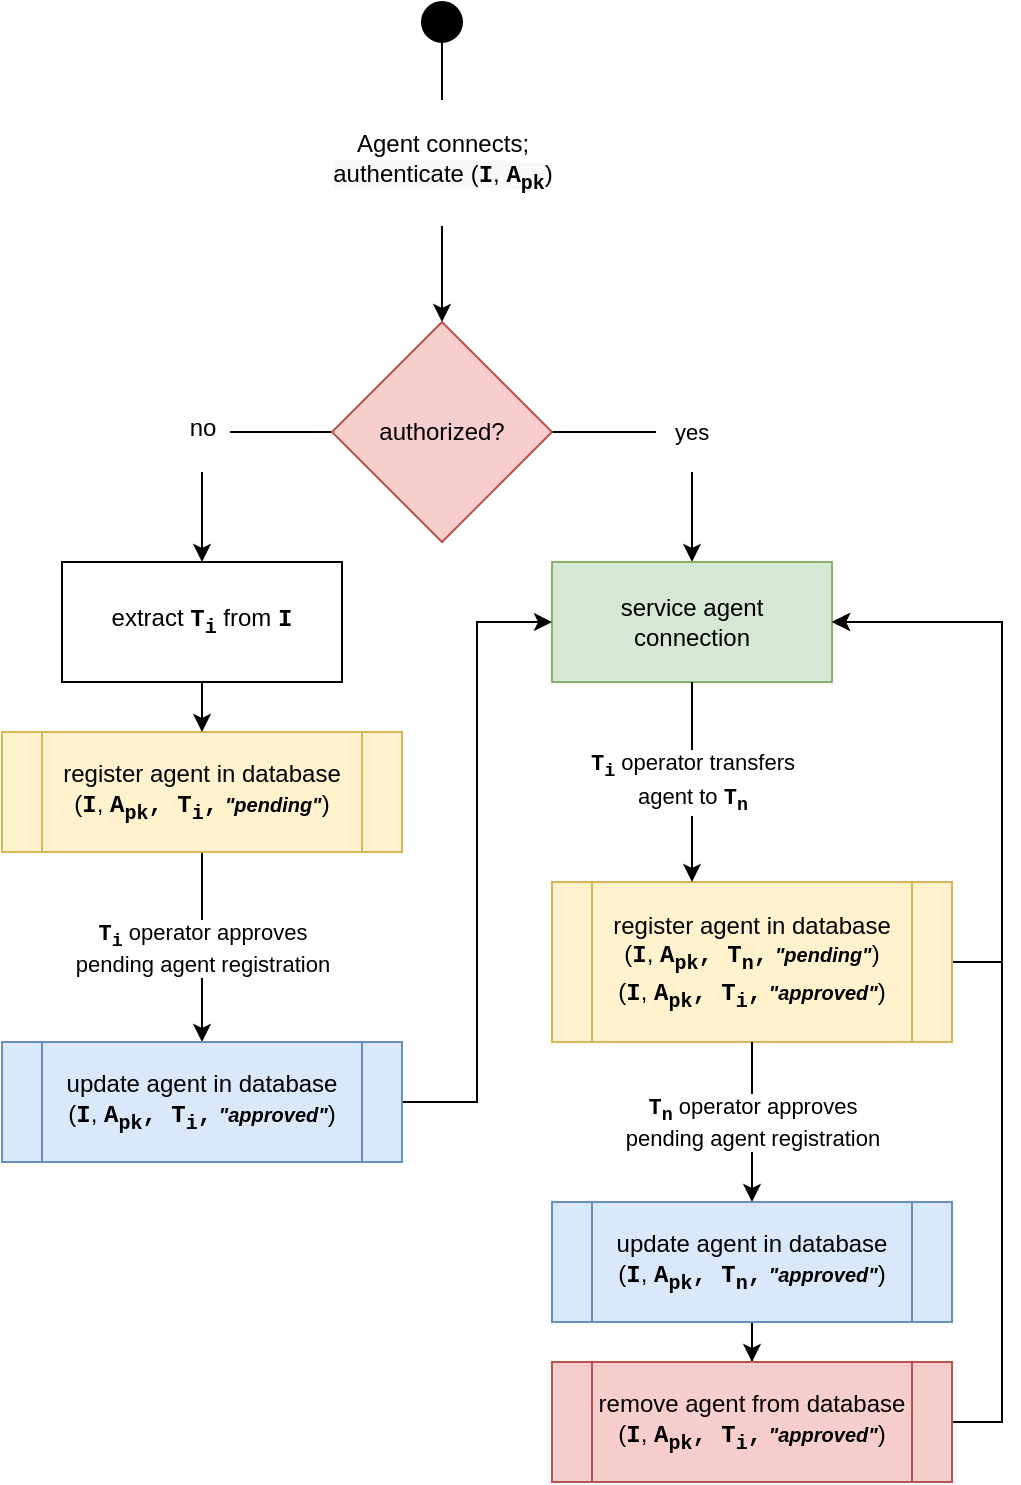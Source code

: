 <mxfile version="11.1.4" type="device"><diagram id="H2xgTL-kaANEap_kykWA" name="Page-1"><mxGraphModel dx="444" dy="291" grid="1" gridSize="10" guides="1" tooltips="1" connect="1" arrows="1" fold="1" page="1" pageScale="1" pageWidth="850" pageHeight="1100" math="0" shadow="0"><root><mxCell id="0"/><mxCell id="1" parent="0"/><mxCell id="RhyzZSDZ_TVmam1bSXrr-63" style="edgeStyle=orthogonalEdgeStyle;rounded=0;orthogonalLoop=1;jettySize=auto;html=1;entryX=0.5;entryY=0;entryDx=0;entryDy=0;" edge="1" parent="1" source="RhyzZSDZ_TVmam1bSXrr-67" target="RhyzZSDZ_TVmam1bSXrr-62"><mxGeometry relative="1" as="geometry"><mxPoint x="460" y="100" as="sourcePoint"/></mxGeometry></mxCell><mxCell id="RhyzZSDZ_TVmam1bSXrr-64" value="&lt;br&gt;Agent connects;&lt;br&gt;&lt;span style=&quot;background-color: rgb(248 , 249 , 250)&quot;&gt;authenticate (&lt;/span&gt;&lt;b style=&quot;background-color: rgb(248 , 249 , 250)&quot;&gt;&lt;font face=&quot;Courier New&quot;&gt;I&lt;/font&gt;&lt;/b&gt;&lt;span style=&quot;background-color: rgb(248 , 249 , 250)&quot;&gt;,&amp;nbsp;&lt;/span&gt;&lt;font face=&quot;Courier New&quot; style=&quot;background-color: rgb(248 , 249 , 250)&quot;&gt;&lt;b&gt;A&lt;sub&gt;pk&lt;/sub&gt;&lt;/b&gt;&lt;/font&gt;&lt;span style=&quot;background-color: rgb(248 , 249 , 250)&quot;&gt;)&lt;br&gt;&lt;br&gt;&lt;/span&gt;" style="text;html=1;resizable=0;points=[];align=center;verticalAlign=middle;labelBackgroundColor=#ffffff;spacing=6;spacingTop=0;labelBorderColor=#FFFFFF;" vertex="1" connectable="0" parent="RhyzZSDZ_TVmam1bSXrr-63"><mxGeometry x="-0.309" relative="1" as="geometry"><mxPoint y="11.5" as="offset"/></mxGeometry></mxCell><mxCell id="RhyzZSDZ_TVmam1bSXrr-70" style="edgeStyle=orthogonalEdgeStyle;rounded=0;orthogonalLoop=1;jettySize=auto;html=1;" edge="1" parent="1" source="RhyzZSDZ_TVmam1bSXrr-62" target="RhyzZSDZ_TVmam1bSXrr-68"><mxGeometry relative="1" as="geometry"><Array as="points"><mxPoint x="340" y="295"/></Array></mxGeometry></mxCell><mxCell id="RhyzZSDZ_TVmam1bSXrr-71" value="&amp;nbsp; no&amp;nbsp;&amp;nbsp;&lt;br&gt;&amp;nbsp;&amp;nbsp;" style="text;html=1;resizable=0;points=[];align=center;verticalAlign=middle;labelBackgroundColor=#ffffff;" vertex="1" connectable="0" parent="RhyzZSDZ_TVmam1bSXrr-70"><mxGeometry x="-0.009" y="-2" relative="1" as="geometry"><mxPoint x="-1" y="7" as="offset"/></mxGeometry></mxCell><mxCell id="RhyzZSDZ_TVmam1bSXrr-73" value="&lt;br&gt;&amp;nbsp; &amp;nbsp;yes&lt;br&gt;&amp;nbsp;" style="edgeStyle=orthogonalEdgeStyle;rounded=0;orthogonalLoop=1;jettySize=auto;html=1;exitX=1;exitY=0.5;exitDx=0;exitDy=0;" edge="1" parent="1" source="RhyzZSDZ_TVmam1bSXrr-62" target="RhyzZSDZ_TVmam1bSXrr-72"><mxGeometry x="-0.037" relative="1" as="geometry"><mxPoint as="offset"/></mxGeometry></mxCell><mxCell id="RhyzZSDZ_TVmam1bSXrr-62" value="authorized?" style="rhombus;whiteSpace=wrap;html=1;fillColor=#f8cecc;strokeColor=#b85450;" vertex="1" parent="1"><mxGeometry x="405" y="240" width="110" height="110" as="geometry"/></mxCell><mxCell id="RhyzZSDZ_TVmam1bSXrr-75" value="&lt;b&gt;&lt;font face=&quot;Courier New&quot;&gt;T&lt;sub&gt;i&lt;/sub&gt;&lt;/font&gt;&lt;/b&gt; operator approves&lt;br&gt;pending agent registration" style="edgeStyle=orthogonalEdgeStyle;rounded=0;orthogonalLoop=1;jettySize=auto;html=1;exitX=0.5;exitY=1;exitDx=0;exitDy=0;" edge="1" parent="1" source="RhyzZSDZ_TVmam1bSXrr-66" target="RhyzZSDZ_TVmam1bSXrr-74"><mxGeometry relative="1" as="geometry"/></mxCell><mxCell id="RhyzZSDZ_TVmam1bSXrr-66" value="register agent in database&lt;br&gt;(&lt;b style=&quot;white-space: nowrap&quot;&gt;&lt;font face=&quot;Courier New&quot;&gt;I&lt;/font&gt;&lt;/b&gt;&lt;span style=&quot;white-space: nowrap&quot;&gt;,&amp;nbsp;&lt;/span&gt;&lt;font face=&quot;Courier New&quot; style=&quot;white-space: nowrap&quot;&gt;&lt;b&gt;A&lt;sub&gt;pk&lt;/sub&gt;, T&lt;sub&gt;i&lt;/sub&gt;,&lt;/b&gt;&lt;/font&gt;&amp;nbsp;&lt;i&gt;&lt;b&gt;&lt;font style=&quot;font-size: 10px&quot;&gt;&quot;pending&quot;&lt;/font&gt;&lt;/b&gt;&lt;/i&gt;)" style="shape=process;whiteSpace=wrap;html=1;backgroundOutline=1;fillColor=#fff2cc;strokeColor=#d6b656;" vertex="1" parent="1"><mxGeometry x="240" y="445" width="200" height="60" as="geometry"/></mxCell><mxCell id="RhyzZSDZ_TVmam1bSXrr-67" value="" style="ellipse;whiteSpace=wrap;html=1;aspect=fixed;fillColor=#000000;" vertex="1" parent="1"><mxGeometry x="450" y="80" width="20" height="20" as="geometry"/></mxCell><mxCell id="RhyzZSDZ_TVmam1bSXrr-69" style="edgeStyle=orthogonalEdgeStyle;rounded=0;orthogonalLoop=1;jettySize=auto;html=1;" edge="1" parent="1" source="RhyzZSDZ_TVmam1bSXrr-68" target="RhyzZSDZ_TVmam1bSXrr-66"><mxGeometry relative="1" as="geometry"/></mxCell><mxCell id="RhyzZSDZ_TVmam1bSXrr-68" value="extract &lt;b&gt;&lt;font face=&quot;Courier New&quot;&gt;T&lt;sub&gt;i&lt;/sub&gt;&lt;/font&gt;&lt;/b&gt; from &lt;b&gt;&lt;font face=&quot;Courier New&quot;&gt;I&lt;/font&gt;&lt;/b&gt;" style="rounded=0;whiteSpace=wrap;html=1;" vertex="1" parent="1"><mxGeometry x="270" y="360" width="140" height="60" as="geometry"/></mxCell><mxCell id="RhyzZSDZ_TVmam1bSXrr-72" value="service agent&lt;br&gt;connection" style="rounded=0;whiteSpace=wrap;html=1;fillColor=#d5e8d4;strokeColor=#82b366;" vertex="1" parent="1"><mxGeometry x="515" y="360" width="140" height="60" as="geometry"/></mxCell><mxCell id="RhyzZSDZ_TVmam1bSXrr-76" style="edgeStyle=orthogonalEdgeStyle;rounded=0;orthogonalLoop=1;jettySize=auto;html=1;exitX=1;exitY=0.5;exitDx=0;exitDy=0;entryX=0;entryY=0.5;entryDx=0;entryDy=0;" edge="1" parent="1" source="RhyzZSDZ_TVmam1bSXrr-74" target="RhyzZSDZ_TVmam1bSXrr-72"><mxGeometry relative="1" as="geometry"/></mxCell><mxCell id="RhyzZSDZ_TVmam1bSXrr-74" value="update agent in database&lt;br&gt;(&lt;b style=&quot;white-space: nowrap&quot;&gt;&lt;font face=&quot;Courier New&quot;&gt;I&lt;/font&gt;&lt;/b&gt;&lt;span style=&quot;white-space: nowrap&quot;&gt;,&amp;nbsp;&lt;/span&gt;&lt;font face=&quot;Courier New&quot; style=&quot;white-space: nowrap&quot;&gt;&lt;b&gt;A&lt;sub&gt;pk&lt;/sub&gt;, T&lt;sub&gt;i&lt;/sub&gt;,&lt;/b&gt;&lt;/font&gt;&amp;nbsp;&lt;i&gt;&lt;b&gt;&lt;font style=&quot;font-size: 10px&quot;&gt;&quot;approved&quot;&lt;/font&gt;&lt;/b&gt;&lt;/i&gt;)" style="shape=process;whiteSpace=wrap;html=1;backgroundOutline=1;fillColor=#dae8fc;strokeColor=#6c8ebf;" vertex="1" parent="1"><mxGeometry x="240" y="600" width="200" height="60" as="geometry"/></mxCell><mxCell id="RhyzZSDZ_TVmam1bSXrr-79" style="edgeStyle=orthogonalEdgeStyle;rounded=0;orthogonalLoop=1;jettySize=auto;html=1;exitX=1;exitY=0.5;exitDx=0;exitDy=0;entryX=1;entryY=0.5;entryDx=0;entryDy=0;" edge="1" parent="1" source="RhyzZSDZ_TVmam1bSXrr-77" target="RhyzZSDZ_TVmam1bSXrr-72"><mxGeometry relative="1" as="geometry"><Array as="points"><mxPoint x="740" y="560"/><mxPoint x="740" y="390"/></Array></mxGeometry></mxCell><mxCell id="RhyzZSDZ_TVmam1bSXrr-77" value="register agent in database&lt;br&gt;(&lt;b style=&quot;white-space: nowrap&quot;&gt;&lt;font face=&quot;Courier New&quot;&gt;I&lt;/font&gt;&lt;/b&gt;&lt;span style=&quot;white-space: nowrap&quot;&gt;,&amp;nbsp;&lt;/span&gt;&lt;font face=&quot;Courier New&quot; style=&quot;white-space: nowrap&quot;&gt;&lt;b&gt;A&lt;sub&gt;pk&lt;/sub&gt;, T&lt;sub&gt;n&lt;/sub&gt;,&lt;/b&gt;&lt;/font&gt;&amp;nbsp;&lt;i&gt;&lt;b&gt;&lt;font style=&quot;font-size: 10px&quot;&gt;&quot;pending&quot;&lt;/font&gt;&lt;/b&gt;&lt;/i&gt;)&lt;br&gt;(&lt;b style=&quot;white-space: nowrap&quot;&gt;&lt;font face=&quot;Courier New&quot;&gt;I&lt;/font&gt;&lt;/b&gt;&lt;span style=&quot;white-space: nowrap&quot;&gt;,&amp;nbsp;&lt;/span&gt;&lt;font face=&quot;Courier New&quot; style=&quot;white-space: nowrap&quot;&gt;&lt;b&gt;A&lt;sub&gt;pk&lt;/sub&gt;, T&lt;sub&gt;i&lt;/sub&gt;,&lt;/b&gt;&lt;/font&gt;&amp;nbsp;&lt;i&gt;&lt;b&gt;&lt;font style=&quot;font-size: 10px&quot;&gt;&quot;approved&quot;&lt;/font&gt;&lt;/b&gt;&lt;/i&gt;)" style="shape=process;whiteSpace=wrap;html=1;backgroundOutline=1;fillColor=#fff2cc;strokeColor=#d6b656;" vertex="1" parent="1"><mxGeometry x="515" y="520" width="200" height="80" as="geometry"/></mxCell><mxCell id="RhyzZSDZ_TVmam1bSXrr-78" value="&lt;b&gt;&lt;font face=&quot;Courier New&quot;&gt;T&lt;sub&gt;i&lt;/sub&gt;&lt;/font&gt;&lt;/b&gt; operator transfers&lt;br&gt;agent to &lt;b&gt;&lt;font face=&quot;Courier New&quot;&gt;T&lt;sub&gt;n&lt;/sub&gt;&lt;/font&gt;&lt;/b&gt;" style="edgeStyle=orthogonalEdgeStyle;rounded=0;orthogonalLoop=1;jettySize=auto;html=1;entryX=0.35;entryY=0;entryDx=0;entryDy=0;entryPerimeter=0;" edge="1" parent="1" source="RhyzZSDZ_TVmam1bSXrr-72" target="RhyzZSDZ_TVmam1bSXrr-77"><mxGeometry relative="1" as="geometry"><mxPoint x="580" y="445" as="sourcePoint"/><mxPoint x="580" y="540" as="targetPoint"/></mxGeometry></mxCell><mxCell id="RhyzZSDZ_TVmam1bSXrr-80" value="&lt;b&gt;&lt;font face=&quot;Courier New&quot;&gt;T&lt;sub&gt;n&lt;/sub&gt;&lt;/font&gt;&lt;/b&gt; operator approves&lt;br&gt;pending agent registration" style="edgeStyle=orthogonalEdgeStyle;rounded=0;orthogonalLoop=1;jettySize=auto;html=1;exitX=0.5;exitY=1;exitDx=0;exitDy=0;entryX=0.5;entryY=0;entryDx=0;entryDy=0;" edge="1" parent="1" source="RhyzZSDZ_TVmam1bSXrr-77" target="RhyzZSDZ_TVmam1bSXrr-81"><mxGeometry relative="1" as="geometry"><mxPoint x="584.5" y="600" as="sourcePoint"/><mxPoint x="585" y="680" as="targetPoint"/><Array as="points"><mxPoint x="615" y="650"/><mxPoint x="615" y="650"/></Array></mxGeometry></mxCell><mxCell id="RhyzZSDZ_TVmam1bSXrr-83" style="edgeStyle=orthogonalEdgeStyle;rounded=0;orthogonalLoop=1;jettySize=auto;html=1;" edge="1" parent="1" source="RhyzZSDZ_TVmam1bSXrr-81" target="RhyzZSDZ_TVmam1bSXrr-82"><mxGeometry relative="1" as="geometry"/></mxCell><mxCell id="RhyzZSDZ_TVmam1bSXrr-81" value="update agent in database&lt;br&gt;(&lt;b style=&quot;white-space: nowrap&quot;&gt;&lt;font face=&quot;Courier New&quot;&gt;I&lt;/font&gt;&lt;/b&gt;&lt;span style=&quot;white-space: nowrap&quot;&gt;,&amp;nbsp;&lt;/span&gt;&lt;font face=&quot;Courier New&quot; style=&quot;white-space: nowrap&quot;&gt;&lt;b&gt;A&lt;sub&gt;pk&lt;/sub&gt;, T&lt;sub&gt;n&lt;/sub&gt;,&lt;/b&gt;&lt;/font&gt;&amp;nbsp;&lt;i&gt;&lt;b&gt;&lt;font style=&quot;font-size: 10px&quot;&gt;&quot;approved&quot;&lt;/font&gt;&lt;/b&gt;&lt;/i&gt;)" style="shape=process;whiteSpace=wrap;html=1;backgroundOutline=1;fillColor=#dae8fc;strokeColor=#6c8ebf;" vertex="1" parent="1"><mxGeometry x="515" y="680" width="200" height="60" as="geometry"/></mxCell><mxCell id="RhyzZSDZ_TVmam1bSXrr-84" style="edgeStyle=orthogonalEdgeStyle;rounded=0;orthogonalLoop=1;jettySize=auto;html=1;exitX=1;exitY=0.5;exitDx=0;exitDy=0;entryX=1;entryY=0.5;entryDx=0;entryDy=0;" edge="1" parent="1" source="RhyzZSDZ_TVmam1bSXrr-82" target="RhyzZSDZ_TVmam1bSXrr-72"><mxGeometry relative="1" as="geometry"><Array as="points"><mxPoint x="740" y="790"/><mxPoint x="740" y="390"/></Array></mxGeometry></mxCell><mxCell id="RhyzZSDZ_TVmam1bSXrr-82" value="remove agent from database&lt;br&gt;(&lt;b style=&quot;white-space: nowrap&quot;&gt;&lt;font face=&quot;Courier New&quot;&gt;I&lt;/font&gt;&lt;/b&gt;&lt;span style=&quot;white-space: nowrap&quot;&gt;,&amp;nbsp;&lt;/span&gt;&lt;font face=&quot;Courier New&quot; style=&quot;white-space: nowrap&quot;&gt;&lt;b&gt;A&lt;sub&gt;pk&lt;/sub&gt;, T&lt;sub&gt;i&lt;/sub&gt;,&lt;/b&gt;&lt;/font&gt;&amp;nbsp;&lt;i&gt;&lt;b&gt;&lt;font style=&quot;font-size: 10px&quot;&gt;&quot;approved&quot;&lt;/font&gt;&lt;/b&gt;&lt;/i&gt;)" style="shape=process;whiteSpace=wrap;html=1;backgroundOutline=1;fillColor=#f8cecc;strokeColor=#b85450;" vertex="1" parent="1"><mxGeometry x="515" y="760" width="200" height="60" as="geometry"/></mxCell></root></mxGraphModel></diagram></mxfile>